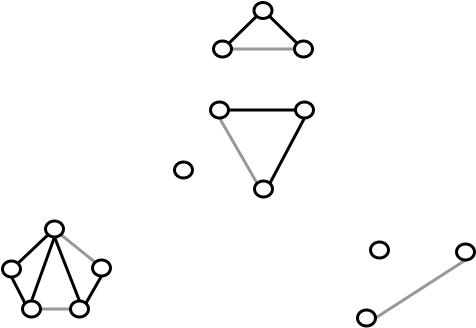 <?xml version="1.0" encoding="UTF-8"?>
<dia:diagram xmlns:dia="http://www.lysator.liu.se/~alla/dia/">
  <dia:layer name="Hintergrund" visible="true">
    <dia:object type="Standard - Line" version="0" id="O0">
      <dia:attribute name="obj_pos">
        <dia:point val="10.875,3.475"/>
      </dia:attribute>
      <dia:attribute name="obj_bb">
        <dia:rectangle val="10.8,3.4;14.1,3.55"/>
      </dia:attribute>
      <dia:attribute name="conn_endpoints">
        <dia:point val="10.875,3.475"/>
        <dia:point val="14.025,3.475"/>
      </dia:attribute>
      <dia:attribute name="numcp">
        <dia:int val="1"/>
      </dia:attribute>
      <dia:attribute name="line_color">
        <dia:color val="#989898"/>
      </dia:attribute>
      <dia:attribute name="line_width">
        <dia:real val="0.15"/>
      </dia:attribute>
      <dia:connections>
        <dia:connection handle="0" to="O6" connection="4"/>
        <dia:connection handle="1" to="O7" connection="3"/>
      </dia:connections>
    </dia:object>
    <dia:object type="Standard - Line" version="0" id="O1">
      <dia:attribute name="obj_pos">
        <dia:point val="18.075,16.925"/>
      </dia:attribute>
      <dia:attribute name="obj_bb">
        <dia:rectangle val="17.971,13.921;22.679,17.029"/>
      </dia:attribute>
      <dia:attribute name="conn_endpoints">
        <dia:point val="18.075,16.925"/>
        <dia:point val="22.575,14.025"/>
      </dia:attribute>
      <dia:attribute name="numcp">
        <dia:int val="1"/>
      </dia:attribute>
      <dia:attribute name="line_color">
        <dia:color val="#989898"/>
      </dia:attribute>
      <dia:attribute name="line_width">
        <dia:real val="0.15"/>
      </dia:attribute>
      <dia:connections>
        <dia:connection handle="0" to="O19" connection="4"/>
        <dia:connection handle="1" to="O18" connection="6"/>
      </dia:connections>
    </dia:object>
    <dia:object type="Standard - Line" version="0" id="O2">
      <dia:attribute name="obj_pos">
        <dia:point val="1.325,16.475"/>
      </dia:attribute>
      <dia:attribute name="obj_bb">
        <dia:rectangle val="1.25,16.4;2.9,16.55"/>
      </dia:attribute>
      <dia:attribute name="conn_endpoints">
        <dia:point val="1.325,16.475"/>
        <dia:point val="2.825,16.475"/>
      </dia:attribute>
      <dia:attribute name="numcp">
        <dia:int val="1"/>
      </dia:attribute>
      <dia:attribute name="line_color">
        <dia:color val="#989898"/>
      </dia:attribute>
      <dia:attribute name="line_width">
        <dia:real val="0.15"/>
      </dia:attribute>
      <dia:connections>
        <dia:connection handle="0" to="O15" connection="4"/>
        <dia:connection handle="1" to="O16" connection="3"/>
      </dia:connections>
    </dia:object>
    <dia:object type="Standard - Line" version="0" id="O3">
      <dia:attribute name="obj_pos">
        <dia:point val="2.343,12.758"/>
      </dia:attribute>
      <dia:attribute name="obj_bb">
        <dia:rectangle val="2.238,12.652;4.162,14.248"/>
      </dia:attribute>
      <dia:attribute name="conn_endpoints">
        <dia:point val="2.343,12.758"/>
        <dia:point val="4.057,14.142"/>
      </dia:attribute>
      <dia:attribute name="numcp">
        <dia:int val="1"/>
      </dia:attribute>
      <dia:attribute name="line_color">
        <dia:color val="#989898"/>
      </dia:attribute>
      <dia:attribute name="line_width">
        <dia:real val="0.15"/>
      </dia:attribute>
      <dia:connections>
        <dia:connection handle="0" to="O13" connection="7"/>
        <dia:connection handle="1" to="O12" connection="0"/>
      </dia:connections>
    </dia:object>
    <dia:object type="Standard - Line" version="0" id="O4">
      <dia:attribute name="obj_pos">
        <dia:point val="10.275,6.925"/>
      </dia:attribute>
      <dia:attribute name="obj_bb">
        <dia:rectangle val="10.173,6.823;12.259,10.295"/>
      </dia:attribute>
      <dia:attribute name="conn_endpoints">
        <dia:point val="10.275,6.925"/>
        <dia:point val="12.157,10.192"/>
      </dia:attribute>
      <dia:attribute name="numcp">
        <dia:int val="1"/>
      </dia:attribute>
      <dia:attribute name="line_color">
        <dia:color val="#989898"/>
      </dia:attribute>
      <dia:attribute name="line_width">
        <dia:real val="0.15"/>
      </dia:attribute>
      <dia:connections>
        <dia:connection handle="0" to="O8" connection="6"/>
        <dia:connection handle="1" to="O10" connection="0"/>
      </dia:connections>
    </dia:object>
    <dia:object type="Standard - Ellipse" version="0" id="O5">
      <dia:attribute name="obj_pos">
        <dia:point val="12,1.15"/>
      </dia:attribute>
      <dia:attribute name="obj_bb">
        <dia:rectangle val="11.925,1.075;12.975,2.025"/>
      </dia:attribute>
      <dia:attribute name="elem_corner">
        <dia:point val="12,1.15"/>
      </dia:attribute>
      <dia:attribute name="elem_width">
        <dia:real val="0.9"/>
      </dia:attribute>
      <dia:attribute name="elem_height">
        <dia:real val="0.8"/>
      </dia:attribute>
      <dia:attribute name="border_width">
        <dia:real val="0.15"/>
      </dia:attribute>
    </dia:object>
    <dia:object type="Standard - Ellipse" version="0" id="O6">
      <dia:attribute name="obj_pos">
        <dia:point val="9.975,3.075"/>
      </dia:attribute>
      <dia:attribute name="obj_bb">
        <dia:rectangle val="9.9,3;10.95,3.95"/>
      </dia:attribute>
      <dia:attribute name="elem_corner">
        <dia:point val="9.975,3.075"/>
      </dia:attribute>
      <dia:attribute name="elem_width">
        <dia:real val="0.9"/>
      </dia:attribute>
      <dia:attribute name="elem_height">
        <dia:real val="0.8"/>
      </dia:attribute>
      <dia:attribute name="border_width">
        <dia:real val="0.15"/>
      </dia:attribute>
    </dia:object>
    <dia:object type="Standard - Ellipse" version="0" id="O7">
      <dia:attribute name="obj_pos">
        <dia:point val="14.025,3.075"/>
      </dia:attribute>
      <dia:attribute name="obj_bb">
        <dia:rectangle val="13.95,3;15,3.95"/>
      </dia:attribute>
      <dia:attribute name="elem_corner">
        <dia:point val="14.025,3.075"/>
      </dia:attribute>
      <dia:attribute name="elem_width">
        <dia:real val="0.9"/>
      </dia:attribute>
      <dia:attribute name="elem_height">
        <dia:real val="0.8"/>
      </dia:attribute>
      <dia:attribute name="border_width">
        <dia:real val="0.15"/>
      </dia:attribute>
    </dia:object>
    <dia:object type="Standard - Ellipse" version="0" id="O8">
      <dia:attribute name="obj_pos">
        <dia:point val="9.825,6.125"/>
      </dia:attribute>
      <dia:attribute name="obj_bb">
        <dia:rectangle val="9.75,6.05;10.8,7"/>
      </dia:attribute>
      <dia:attribute name="elem_corner">
        <dia:point val="9.825,6.125"/>
      </dia:attribute>
      <dia:attribute name="elem_width">
        <dia:real val="0.9"/>
      </dia:attribute>
      <dia:attribute name="elem_height">
        <dia:real val="0.8"/>
      </dia:attribute>
      <dia:attribute name="border_width">
        <dia:real val="0.15"/>
      </dia:attribute>
    </dia:object>
    <dia:object type="Standard - Ellipse" version="0" id="O9">
      <dia:attribute name="obj_pos">
        <dia:point val="14.075,6.125"/>
      </dia:attribute>
      <dia:attribute name="obj_bb">
        <dia:rectangle val="14,6.05;15.05,7"/>
      </dia:attribute>
      <dia:attribute name="elem_corner">
        <dia:point val="14.075,6.125"/>
      </dia:attribute>
      <dia:attribute name="elem_width">
        <dia:real val="0.9"/>
      </dia:attribute>
      <dia:attribute name="elem_height">
        <dia:real val="0.8"/>
      </dia:attribute>
      <dia:attribute name="border_width">
        <dia:real val="0.15"/>
      </dia:attribute>
    </dia:object>
    <dia:object type="Standard - Ellipse" version="0" id="O10">
      <dia:attribute name="obj_pos">
        <dia:point val="12.025,10.075"/>
      </dia:attribute>
      <dia:attribute name="obj_bb">
        <dia:rectangle val="11.95,10;13,10.95"/>
      </dia:attribute>
      <dia:attribute name="elem_corner">
        <dia:point val="12.025,10.075"/>
      </dia:attribute>
      <dia:attribute name="elem_width">
        <dia:real val="0.9"/>
      </dia:attribute>
      <dia:attribute name="elem_height">
        <dia:real val="0.8"/>
      </dia:attribute>
      <dia:attribute name="border_width">
        <dia:real val="0.15"/>
      </dia:attribute>
    </dia:object>
    <dia:object type="Standard - Ellipse" version="0" id="O11">
      <dia:attribute name="obj_pos">
        <dia:point val="8.025,9.125"/>
      </dia:attribute>
      <dia:attribute name="obj_bb">
        <dia:rectangle val="7.95,9.05;9,10"/>
      </dia:attribute>
      <dia:attribute name="elem_corner">
        <dia:point val="8.025,9.125"/>
      </dia:attribute>
      <dia:attribute name="elem_width">
        <dia:real val="0.9"/>
      </dia:attribute>
      <dia:attribute name="elem_height">
        <dia:real val="0.8"/>
      </dia:attribute>
      <dia:attribute name="border_width">
        <dia:real val="0.15"/>
      </dia:attribute>
    </dia:object>
    <dia:object type="Standard - Ellipse" version="0" id="O12">
      <dia:attribute name="obj_pos">
        <dia:point val="3.925,14.025"/>
      </dia:attribute>
      <dia:attribute name="obj_bb">
        <dia:rectangle val="3.85,13.95;4.9,14.9"/>
      </dia:attribute>
      <dia:attribute name="elem_corner">
        <dia:point val="3.925,14.025"/>
      </dia:attribute>
      <dia:attribute name="elem_width">
        <dia:real val="0.9"/>
      </dia:attribute>
      <dia:attribute name="elem_height">
        <dia:real val="0.8"/>
      </dia:attribute>
      <dia:attribute name="border_width">
        <dia:real val="0.15"/>
      </dia:attribute>
    </dia:object>
    <dia:object type="Standard - Ellipse" version="0" id="O13">
      <dia:attribute name="obj_pos">
        <dia:point val="1.575,12.075"/>
      </dia:attribute>
      <dia:attribute name="obj_bb">
        <dia:rectangle val="1.5,12;2.55,12.95"/>
      </dia:attribute>
      <dia:attribute name="elem_corner">
        <dia:point val="1.575,12.075"/>
      </dia:attribute>
      <dia:attribute name="elem_width">
        <dia:real val="0.9"/>
      </dia:attribute>
      <dia:attribute name="elem_height">
        <dia:real val="0.8"/>
      </dia:attribute>
      <dia:attribute name="border_width">
        <dia:real val="0.15"/>
      </dia:attribute>
    </dia:object>
    <dia:object type="Standard - Ellipse" version="0" id="O14">
      <dia:attribute name="obj_pos">
        <dia:point val="-0.575,14.075"/>
      </dia:attribute>
      <dia:attribute name="obj_bb">
        <dia:rectangle val="-0.65,14;0.4,14.95"/>
      </dia:attribute>
      <dia:attribute name="elem_corner">
        <dia:point val="-0.575,14.075"/>
      </dia:attribute>
      <dia:attribute name="elem_width">
        <dia:real val="0.9"/>
      </dia:attribute>
      <dia:attribute name="elem_height">
        <dia:real val="0.8"/>
      </dia:attribute>
      <dia:attribute name="border_width">
        <dia:real val="0.15"/>
      </dia:attribute>
    </dia:object>
    <dia:object type="Standard - Ellipse" version="0" id="O15">
      <dia:attribute name="obj_pos">
        <dia:point val="0.425,16.075"/>
      </dia:attribute>
      <dia:attribute name="obj_bb">
        <dia:rectangle val="0.35,16;1.4,16.95"/>
      </dia:attribute>
      <dia:attribute name="elem_corner">
        <dia:point val="0.425,16.075"/>
      </dia:attribute>
      <dia:attribute name="elem_width">
        <dia:real val="0.9"/>
      </dia:attribute>
      <dia:attribute name="elem_height">
        <dia:real val="0.8"/>
      </dia:attribute>
      <dia:attribute name="border_width">
        <dia:real val="0.15"/>
      </dia:attribute>
    </dia:object>
    <dia:object type="Standard - Ellipse" version="0" id="O16">
      <dia:attribute name="obj_pos">
        <dia:point val="2.825,16.075"/>
      </dia:attribute>
      <dia:attribute name="obj_bb">
        <dia:rectangle val="2.75,16;3.8,16.95"/>
      </dia:attribute>
      <dia:attribute name="elem_corner">
        <dia:point val="2.825,16.075"/>
      </dia:attribute>
      <dia:attribute name="elem_width">
        <dia:real val="0.9"/>
      </dia:attribute>
      <dia:attribute name="elem_height">
        <dia:real val="0.8"/>
      </dia:attribute>
      <dia:attribute name="border_width">
        <dia:real val="0.15"/>
      </dia:attribute>
    </dia:object>
    <dia:object type="Standard - Ellipse" version="0" id="O17">
      <dia:attribute name="obj_pos">
        <dia:point val="17.825,13.125"/>
      </dia:attribute>
      <dia:attribute name="obj_bb">
        <dia:rectangle val="17.75,13.05;18.8,14"/>
      </dia:attribute>
      <dia:attribute name="elem_corner">
        <dia:point val="17.825,13.125"/>
      </dia:attribute>
      <dia:attribute name="elem_width">
        <dia:real val="0.9"/>
      </dia:attribute>
      <dia:attribute name="elem_height">
        <dia:real val="0.8"/>
      </dia:attribute>
      <dia:attribute name="border_width">
        <dia:real val="0.15"/>
      </dia:attribute>
    </dia:object>
    <dia:object type="Standard - Ellipse" version="0" id="O18">
      <dia:attribute name="obj_pos">
        <dia:point val="22.125,13.225"/>
      </dia:attribute>
      <dia:attribute name="obj_bb">
        <dia:rectangle val="22.05,13.15;23.1,14.1"/>
      </dia:attribute>
      <dia:attribute name="elem_corner">
        <dia:point val="22.125,13.225"/>
      </dia:attribute>
      <dia:attribute name="elem_width">
        <dia:real val="0.9"/>
      </dia:attribute>
      <dia:attribute name="elem_height">
        <dia:real val="0.8"/>
      </dia:attribute>
      <dia:attribute name="border_width">
        <dia:real val="0.15"/>
      </dia:attribute>
    </dia:object>
    <dia:object type="Standard - Ellipse" version="0" id="O19">
      <dia:attribute name="obj_pos">
        <dia:point val="17.175,16.525"/>
      </dia:attribute>
      <dia:attribute name="obj_bb">
        <dia:rectangle val="17.1,16.45;18.15,17.4"/>
      </dia:attribute>
      <dia:attribute name="elem_corner">
        <dia:point val="17.175,16.525"/>
      </dia:attribute>
      <dia:attribute name="elem_width">
        <dia:real val="0.9"/>
      </dia:attribute>
      <dia:attribute name="elem_height">
        <dia:real val="0.8"/>
      </dia:attribute>
      <dia:attribute name="border_width">
        <dia:real val="0.15"/>
      </dia:attribute>
    </dia:object>
    <dia:object type="Standard - Line" version="0" id="O20">
      <dia:attribute name="obj_pos">
        <dia:point val="12.132,1.833"/>
      </dia:attribute>
      <dia:attribute name="obj_bb">
        <dia:rectangle val="10.637,1.727;12.238,3.298"/>
      </dia:attribute>
      <dia:attribute name="conn_endpoints">
        <dia:point val="12.132,1.833"/>
        <dia:point val="10.743,3.192"/>
      </dia:attribute>
      <dia:attribute name="numcp">
        <dia:int val="1"/>
      </dia:attribute>
      <dia:attribute name="line_width">
        <dia:real val="0.15"/>
      </dia:attribute>
      <dia:connections>
        <dia:connection handle="0" to="O5" connection="5"/>
        <dia:connection handle="1" to="O6" connection="2"/>
      </dia:connections>
    </dia:object>
    <dia:object type="Standard - Line" version="0" id="O21">
      <dia:attribute name="obj_pos">
        <dia:point val="12.768,1.833"/>
      </dia:attribute>
      <dia:attribute name="obj_bb">
        <dia:rectangle val="12.662,1.727;14.263,3.298"/>
      </dia:attribute>
      <dia:attribute name="conn_endpoints">
        <dia:point val="12.768,1.833"/>
        <dia:point val="14.157,3.192"/>
      </dia:attribute>
      <dia:attribute name="numcp">
        <dia:int val="1"/>
      </dia:attribute>
      <dia:attribute name="line_width">
        <dia:real val="0.15"/>
      </dia:attribute>
      <dia:connections>
        <dia:connection handle="0" to="O5" connection="7"/>
        <dia:connection handle="1" to="O7" connection="0"/>
      </dia:connections>
    </dia:object>
    <dia:object type="Standard - Line" version="0" id="O22">
      <dia:attribute name="obj_pos">
        <dia:point val="10.725,6.525"/>
      </dia:attribute>
      <dia:attribute name="obj_bb">
        <dia:rectangle val="10.65,6.45;14.15,6.6"/>
      </dia:attribute>
      <dia:attribute name="conn_endpoints">
        <dia:point val="10.725,6.525"/>
        <dia:point val="14.075,6.525"/>
      </dia:attribute>
      <dia:attribute name="numcp">
        <dia:int val="1"/>
      </dia:attribute>
      <dia:attribute name="line_width">
        <dia:real val="0.15"/>
      </dia:attribute>
      <dia:connections>
        <dia:connection handle="0" to="O8" connection="4"/>
        <dia:connection handle="1" to="O9" connection="3"/>
      </dia:connections>
    </dia:object>
    <dia:object type="Standard - Line" version="0" id="O23">
      <dia:attribute name="obj_pos">
        <dia:point val="14.525,6.925"/>
      </dia:attribute>
      <dia:attribute name="obj_bb">
        <dia:rectangle val="12.692,6.824;14.626,10.293"/>
      </dia:attribute>
      <dia:attribute name="conn_endpoints">
        <dia:point val="14.525,6.925"/>
        <dia:point val="12.793,10.192"/>
      </dia:attribute>
      <dia:attribute name="numcp">
        <dia:int val="1"/>
      </dia:attribute>
      <dia:attribute name="line_width">
        <dia:real val="0.15"/>
      </dia:attribute>
      <dia:connections>
        <dia:connection handle="0" to="O9" connection="6"/>
        <dia:connection handle="1" to="O10" connection="2"/>
      </dia:connections>
    </dia:object>
    <dia:object type="Standard - Line" version="0" id="O24">
      <dia:attribute name="obj_pos">
        <dia:point val="1.707,12.758"/>
      </dia:attribute>
      <dia:attribute name="obj_bb">
        <dia:rectangle val="0.087,12.652;1.813,14.298"/>
      </dia:attribute>
      <dia:attribute name="conn_endpoints">
        <dia:point val="1.707,12.758"/>
        <dia:point val="0.193,14.192"/>
      </dia:attribute>
      <dia:attribute name="numcp">
        <dia:int val="1"/>
      </dia:attribute>
      <dia:attribute name="line_width">
        <dia:real val="0.15"/>
      </dia:attribute>
      <dia:connections>
        <dia:connection handle="0" to="O13" connection="5"/>
        <dia:connection handle="1" to="O14" connection="2"/>
      </dia:connections>
    </dia:object>
    <dia:object type="Standard - Line" version="0" id="O25">
      <dia:attribute name="obj_pos">
        <dia:point val="-0.125,14.875"/>
      </dia:attribute>
      <dia:attribute name="obj_bb">
        <dia:rectangle val="-0.226,14.774;0.658,16.293"/>
      </dia:attribute>
      <dia:attribute name="conn_endpoints">
        <dia:point val="-0.125,14.875"/>
        <dia:point val="0.557,16.192"/>
      </dia:attribute>
      <dia:attribute name="numcp">
        <dia:int val="1"/>
      </dia:attribute>
      <dia:attribute name="line_width">
        <dia:real val="0.15"/>
      </dia:attribute>
      <dia:connections>
        <dia:connection handle="0" to="O14" connection="6"/>
        <dia:connection handle="1" to="O15" connection="0"/>
      </dia:connections>
    </dia:object>
    <dia:object type="Standard - Line" version="0" id="O26">
      <dia:attribute name="obj_pos">
        <dia:point val="2.025,12.875"/>
      </dia:attribute>
      <dia:attribute name="obj_bb">
        <dia:rectangle val="0.779,12.779;2.121,16.171"/>
      </dia:attribute>
      <dia:attribute name="conn_endpoints">
        <dia:point val="2.025,12.875"/>
        <dia:point val="0.875,16.075"/>
      </dia:attribute>
      <dia:attribute name="numcp">
        <dia:int val="1"/>
      </dia:attribute>
      <dia:attribute name="line_width">
        <dia:real val="0.15"/>
      </dia:attribute>
      <dia:connections>
        <dia:connection handle="0" to="O13" connection="6"/>
        <dia:connection handle="1" to="O15" connection="1"/>
      </dia:connections>
    </dia:object>
    <dia:object type="Standard - Line" version="0" id="O27">
      <dia:attribute name="obj_pos">
        <dia:point val="4.375,14.825"/>
      </dia:attribute>
      <dia:attribute name="obj_bb">
        <dia:rectangle val="3.491,14.723;4.477,16.294"/>
      </dia:attribute>
      <dia:attribute name="conn_endpoints">
        <dia:point val="4.375,14.825"/>
        <dia:point val="3.593,16.192"/>
      </dia:attribute>
      <dia:attribute name="numcp">
        <dia:int val="1"/>
      </dia:attribute>
      <dia:attribute name="line_width">
        <dia:real val="0.15"/>
      </dia:attribute>
      <dia:connections>
        <dia:connection handle="0" to="O12" connection="6"/>
        <dia:connection handle="1" to="O16" connection="2"/>
      </dia:connections>
    </dia:object>
    <dia:object type="Standard - Line" version="0" id="O28">
      <dia:attribute name="obj_pos">
        <dia:point val="3.275,16.075"/>
      </dia:attribute>
      <dia:attribute name="obj_bb">
        <dia:rectangle val="1.928,12.778;3.372,16.172"/>
      </dia:attribute>
      <dia:attribute name="conn_endpoints">
        <dia:point val="3.275,16.075"/>
        <dia:point val="2.025,12.875"/>
      </dia:attribute>
      <dia:attribute name="numcp">
        <dia:int val="1"/>
      </dia:attribute>
      <dia:attribute name="line_width">
        <dia:real val="0.15"/>
      </dia:attribute>
      <dia:connections>
        <dia:connection handle="0" to="O16" connection="1"/>
        <dia:connection handle="1" to="O13" connection="6"/>
      </dia:connections>
    </dia:object>
  </dia:layer>
</dia:diagram>
